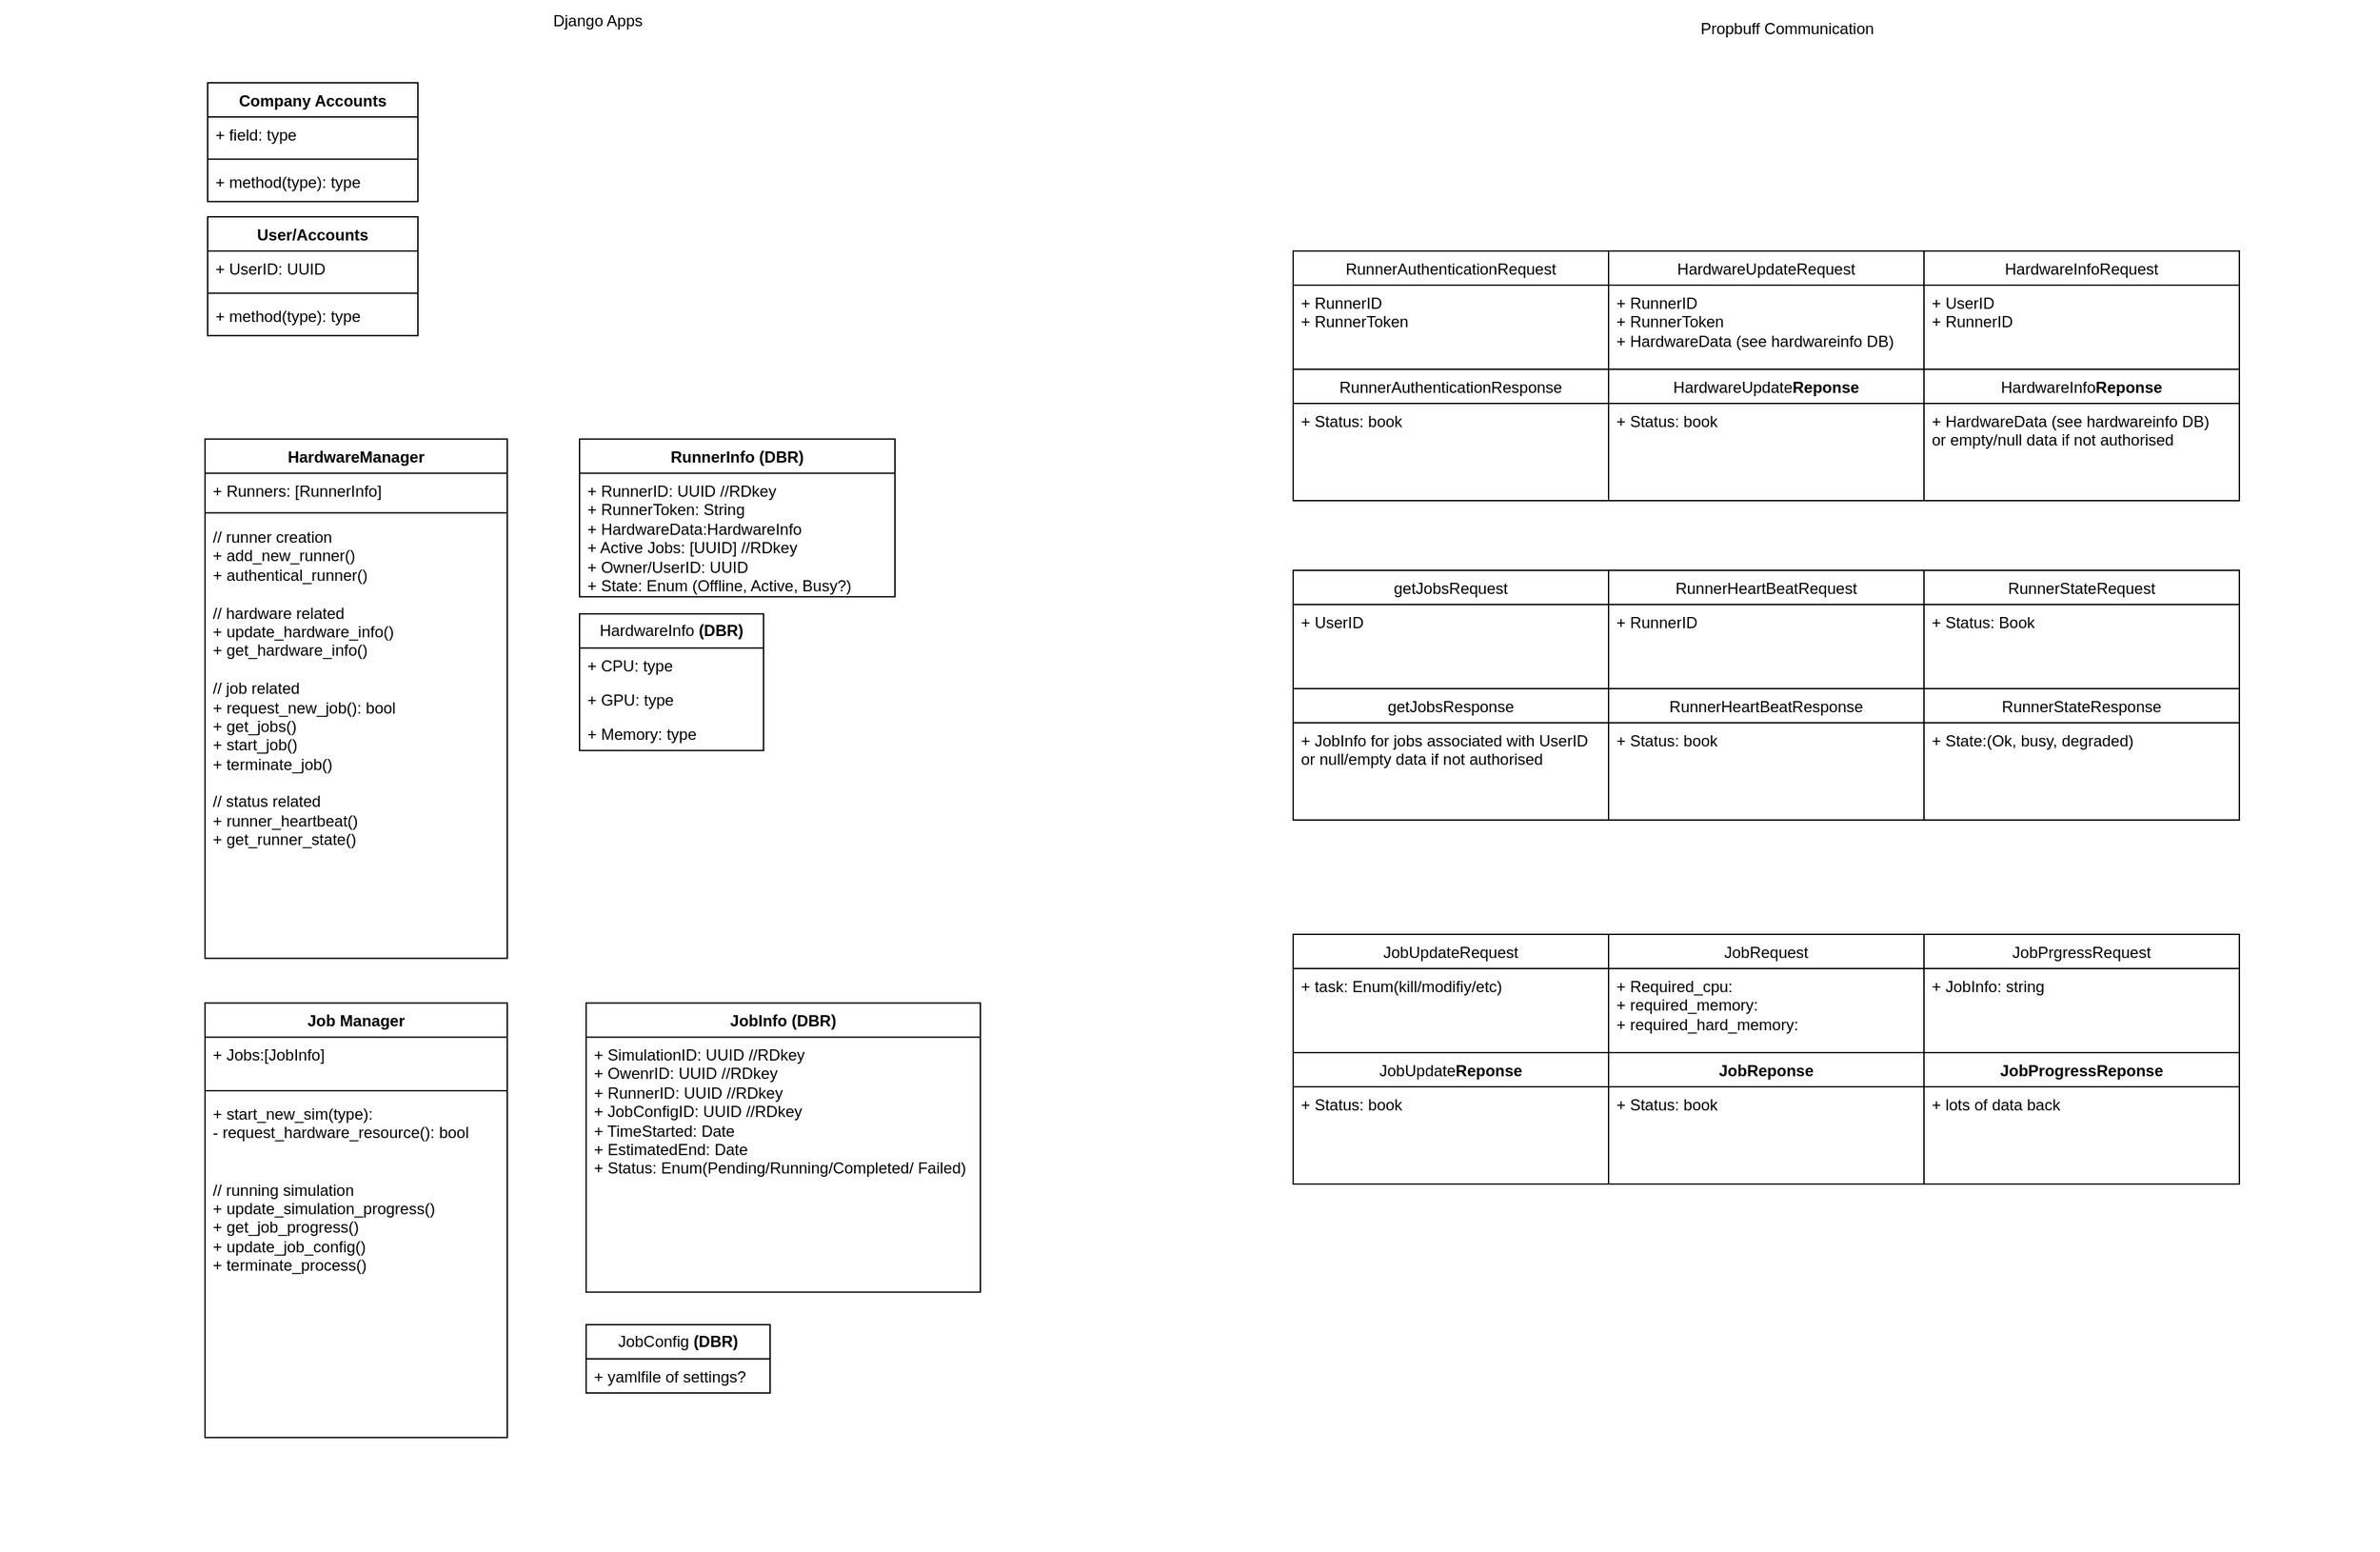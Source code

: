 <mxfile version="26.0.7">
  <diagram name="Page-1" id="OiLh1fH9trJi4Xa0TGHf">
    <mxGraphModel dx="2835" dy="1114" grid="0" gridSize="10" guides="1" tooltips="1" connect="1" arrows="1" fold="1" page="1" pageScale="1" pageWidth="827" pageHeight="1169" math="0" shadow="0">
      <root>
        <mxCell id="0" />
        <mxCell id="1" parent="0" />
        <mxCell id="_JZ0zT2SM8eoe97ycAOH-11" value="" style="group" vertex="1" connectable="0" parent="1">
          <mxGeometry x="-83" width="910" height="1180" as="geometry" />
        </mxCell>
        <mxCell id="_JZ0zT2SM8eoe97ycAOH-13" value="Django Apps" style="text;html=1;align=center;verticalAlign=middle;whiteSpace=wrap;rounded=0;" vertex="1" parent="_JZ0zT2SM8eoe97ycAOH-11">
          <mxGeometry x="355" width="200" height="32.182" as="geometry" />
        </mxCell>
        <mxCell id="-diZnIrNLLxqrGsPqr5u-38" value="User/Accounts" style="swimlane;fontStyle=1;align=center;verticalAlign=top;childLayout=stackLayout;horizontal=1;startSize=26;horizontalStack=0;resizeParent=1;resizeParentMax=0;resizeLast=0;collapsible=1;marginBottom=0;whiteSpace=wrap;html=1;" parent="_JZ0zT2SM8eoe97ycAOH-11" vertex="1">
          <mxGeometry x="158" y="164.997" width="160" height="90.364" as="geometry" />
        </mxCell>
        <mxCell id="-diZnIrNLLxqrGsPqr5u-39" value="+ UserID: UUID" style="text;strokeColor=none;fillColor=none;align=left;verticalAlign=top;spacingLeft=4;spacingRight=4;overflow=hidden;rotatable=0;points=[[0,0.5],[1,0.5]];portConstraint=eastwest;whiteSpace=wrap;html=1;" parent="-diZnIrNLLxqrGsPqr5u-38" vertex="1">
          <mxGeometry y="26" width="160" height="27.891" as="geometry" />
        </mxCell>
        <mxCell id="-diZnIrNLLxqrGsPqr5u-40" value="" style="line;strokeWidth=1;fillColor=none;align=left;verticalAlign=middle;spacingTop=-1;spacingLeft=3;spacingRight=3;rotatable=0;labelPosition=right;points=[];portConstraint=eastwest;strokeColor=inherit;" parent="-diZnIrNLLxqrGsPqr5u-38" vertex="1">
          <mxGeometry y="53.891" width="160" height="8.582" as="geometry" />
        </mxCell>
        <mxCell id="-diZnIrNLLxqrGsPqr5u-41" value="+ method(type): type" style="text;strokeColor=none;fillColor=none;align=left;verticalAlign=top;spacingLeft=4;spacingRight=4;overflow=hidden;rotatable=0;points=[[0,0.5],[1,0.5]];portConstraint=eastwest;whiteSpace=wrap;html=1;" parent="-diZnIrNLLxqrGsPqr5u-38" vertex="1">
          <mxGeometry y="62.473" width="160" height="27.891" as="geometry" />
        </mxCell>
        <mxCell id="-diZnIrNLLxqrGsPqr5u-42" value="Company Accounts" style="swimlane;fontStyle=1;align=center;verticalAlign=top;childLayout=stackLayout;horizontal=1;startSize=26;horizontalStack=0;resizeParent=1;resizeParentMax=0;resizeLast=0;collapsible=1;marginBottom=0;whiteSpace=wrap;html=1;" parent="_JZ0zT2SM8eoe97ycAOH-11" vertex="1">
          <mxGeometry x="158" y="63" width="160" height="90.364" as="geometry" />
        </mxCell>
        <mxCell id="-diZnIrNLLxqrGsPqr5u-43" value="+ field: type" style="text;strokeColor=none;fillColor=none;align=left;verticalAlign=top;spacingLeft=4;spacingRight=4;overflow=hidden;rotatable=0;points=[[0,0.5],[1,0.5]];portConstraint=eastwest;whiteSpace=wrap;html=1;" parent="-diZnIrNLLxqrGsPqr5u-42" vertex="1">
          <mxGeometry y="26" width="160" height="27.891" as="geometry" />
        </mxCell>
        <mxCell id="-diZnIrNLLxqrGsPqr5u-44" value="" style="line;strokeWidth=1;fillColor=none;align=left;verticalAlign=middle;spacingTop=-1;spacingLeft=3;spacingRight=3;rotatable=0;labelPosition=right;points=[];portConstraint=eastwest;strokeColor=inherit;" parent="-diZnIrNLLxqrGsPqr5u-42" vertex="1">
          <mxGeometry y="53.891" width="160" height="8.582" as="geometry" />
        </mxCell>
        <mxCell id="-diZnIrNLLxqrGsPqr5u-45" value="+ method(type): type" style="text;strokeColor=none;fillColor=none;align=left;verticalAlign=top;spacingLeft=4;spacingRight=4;overflow=hidden;rotatable=0;points=[[0,0.5],[1,0.5]];portConstraint=eastwest;whiteSpace=wrap;html=1;" parent="-diZnIrNLLxqrGsPqr5u-42" vertex="1">
          <mxGeometry y="62.473" width="160" height="27.891" as="geometry" />
        </mxCell>
        <mxCell id="-diZnIrNLLxqrGsPqr5u-56" value="Job Manager" style="swimlane;fontStyle=1;align=center;verticalAlign=top;childLayout=stackLayout;horizontal=1;startSize=26;horizontalStack=0;resizeParent=1;resizeParentMax=0;resizeLast=0;collapsible=1;marginBottom=0;whiteSpace=wrap;html=1;" parent="_JZ0zT2SM8eoe97ycAOH-11" vertex="1">
          <mxGeometry x="156" y="763.273" width="230" height="330.655" as="geometry" />
        </mxCell>
        <mxCell id="-diZnIrNLLxqrGsPqr5u-57" value="+ Jobs:[JobInfo]&lt;div&gt;&lt;div&gt;&lt;br&gt;&lt;/div&gt;&lt;/div&gt;" style="text;strokeColor=none;fillColor=none;align=left;verticalAlign=top;spacingLeft=4;spacingRight=4;overflow=hidden;rotatable=0;points=[[0,0.5],[1,0.5]];portConstraint=eastwest;whiteSpace=wrap;html=1;" parent="-diZnIrNLLxqrGsPqr5u-56" vertex="1">
          <mxGeometry y="26" width="230" height="36.473" as="geometry" />
        </mxCell>
        <mxCell id="-diZnIrNLLxqrGsPqr5u-58" value="" style="line;strokeWidth=1;fillColor=none;align=left;verticalAlign=middle;spacingTop=-1;spacingLeft=3;spacingRight=3;rotatable=0;labelPosition=right;points=[];portConstraint=eastwest;strokeColor=inherit;" parent="-diZnIrNLLxqrGsPqr5u-56" vertex="1">
          <mxGeometry y="62.473" width="230" height="8.582" as="geometry" />
        </mxCell>
        <mxCell id="-diZnIrNLLxqrGsPqr5u-59" value="+ start_new_sim(type):&amp;nbsp;&lt;div&gt;- request_hardware_resource(): bool&lt;br&gt;&lt;div&gt;&lt;br&gt;&lt;/div&gt;&lt;div&gt;&lt;br&gt;&lt;/div&gt;&lt;div&gt;// running simulation&lt;/div&gt;&lt;div&gt;+ update_simulation_progress()&lt;/div&gt;&lt;div&gt;+ get_job_progress()&lt;/div&gt;&lt;div&gt;&lt;span style=&quot;background-color: transparent; color: light-dark(rgb(0, 0, 0), rgb(255, 255, 255));&quot;&gt;+ update_job_config()&lt;/span&gt;&lt;/div&gt;&lt;div&gt;+ terminate_process()&lt;br&gt;&lt;/div&gt;&lt;/div&gt;" style="text;strokeColor=none;fillColor=none;align=left;verticalAlign=top;spacingLeft=4;spacingRight=4;overflow=hidden;rotatable=0;points=[[0,0.5],[1,0.5]];portConstraint=eastwest;whiteSpace=wrap;html=1;" parent="-diZnIrNLLxqrGsPqr5u-56" vertex="1">
          <mxGeometry y="71.055" width="230" height="259.6" as="geometry" />
        </mxCell>
        <mxCell id="-diZnIrNLLxqrGsPqr5u-60" value="HardwareManager" style="swimlane;fontStyle=1;align=center;verticalAlign=top;childLayout=stackLayout;horizontal=1;startSize=26;horizontalStack=0;resizeParent=1;resizeParentMax=0;resizeLast=0;collapsible=1;marginBottom=0;whiteSpace=wrap;html=1;" parent="_JZ0zT2SM8eoe97ycAOH-11" vertex="1">
          <mxGeometry x="156" y="334.182" width="230" height="395.018" as="geometry" />
        </mxCell>
        <mxCell id="-diZnIrNLLxqrGsPqr5u-61" value="&lt;div&gt;&lt;div&gt;+ Runners: [RunnerInfo]&amp;nbsp;&lt;/div&gt;&lt;/div&gt;" style="text;strokeColor=none;fillColor=none;align=left;verticalAlign=top;spacingLeft=4;spacingRight=4;overflow=hidden;rotatable=0;points=[[0,0.5],[1,0.5]];portConstraint=eastwest;whiteSpace=wrap;html=1;" parent="-diZnIrNLLxqrGsPqr5u-60" vertex="1">
          <mxGeometry y="26" width="230" height="25.745" as="geometry" />
        </mxCell>
        <mxCell id="-diZnIrNLLxqrGsPqr5u-62" value="" style="line;strokeWidth=1;fillColor=none;align=left;verticalAlign=middle;spacingTop=-1;spacingLeft=3;spacingRight=3;rotatable=0;labelPosition=right;points=[];portConstraint=eastwest;strokeColor=inherit;" parent="-diZnIrNLLxqrGsPqr5u-60" vertex="1">
          <mxGeometry y="51.745" width="230" height="8.582" as="geometry" />
        </mxCell>
        <mxCell id="-diZnIrNLLxqrGsPqr5u-63" value="&lt;div&gt;// runner creation&lt;/div&gt;&lt;div&gt;+ add_new_runner()&lt;/div&gt;+ authentical_runner()&lt;div&gt;&lt;br&gt;&lt;/div&gt;&lt;div&gt;// hardware related&lt;br&gt;&lt;div&gt;+ update_hardware_info()&lt;/div&gt;&lt;div&gt;+ get_hardware_info()&lt;/div&gt;&lt;div&gt;&lt;br&gt;&lt;/div&gt;&lt;div&gt;// job related&lt;/div&gt;&lt;div&gt;+ request_new_job(): bool&lt;/div&gt;&lt;div&gt;+ get_jobs()&lt;/div&gt;&lt;div&gt;+ start_job()&lt;/div&gt;&lt;div&gt;+ terminate_job()&lt;/div&gt;&lt;/div&gt;&lt;div&gt;&lt;br&gt;&lt;/div&gt;&lt;div&gt;// status related&lt;/div&gt;&lt;div&gt;+ runner_heartbeat()&lt;/div&gt;&lt;div&gt;+ get_runner_state()&amp;nbsp;&lt;/div&gt;" style="text;strokeColor=none;fillColor=none;align=left;verticalAlign=top;spacingLeft=4;spacingRight=4;overflow=hidden;rotatable=0;points=[[0,0.5],[1,0.5]];portConstraint=eastwest;whiteSpace=wrap;html=1;" parent="-diZnIrNLLxqrGsPqr5u-60" vertex="1">
          <mxGeometry y="60.327" width="230" height="334.691" as="geometry" />
        </mxCell>
        <mxCell id="-diZnIrNLLxqrGsPqr5u-17" value="JobInfo (DBR)" style="swimlane;fontStyle=1;align=center;verticalAlign=top;childLayout=stackLayout;horizontal=1;startSize=26;horizontalStack=0;resizeParent=1;resizeParentMax=0;resizeLast=0;collapsible=1;marginBottom=0;whiteSpace=wrap;html=1;" parent="_JZ0zT2SM8eoe97ycAOH-11" vertex="1">
          <mxGeometry x="446" y="763.27" width="300" height="220" as="geometry" />
        </mxCell>
        <mxCell id="-diZnIrNLLxqrGsPqr5u-18" value="+ SimulationID: UUID //RDkey&lt;div&gt;+ OwenrID: UUID //RDkey&lt;/div&gt;&lt;div&gt;+ RunnerID: UUID //RDkey&lt;/div&gt;&lt;div&gt;+ JobConfigID: UUID //RDkey&lt;/div&gt;&lt;div&gt;+ TimeStarted: Date&lt;br&gt;&lt;/div&gt;&lt;div&gt;+ EstimatedEnd: Date&lt;/div&gt;&lt;div&gt;+ Status: Enum(Pending/Running/Completed/ Failed)&lt;/div&gt;" style="text;strokeColor=none;fillColor=none;align=left;verticalAlign=top;spacingLeft=4;spacingRight=4;overflow=hidden;rotatable=0;points=[[0,0.5],[1,0.5]];portConstraint=eastwest;whiteSpace=wrap;html=1;" parent="-diZnIrNLLxqrGsPqr5u-17" vertex="1">
          <mxGeometry y="26" width="300" height="194" as="geometry" />
        </mxCell>
        <mxCell id="-diZnIrNLLxqrGsPqr5u-64" value="JobConfig&amp;nbsp;&lt;span style=&quot;font-weight: 700;&quot;&gt;(DBR)&lt;/span&gt;" style="swimlane;fontStyle=0;childLayout=stackLayout;horizontal=1;startSize=26;fillColor=none;horizontalStack=0;resizeParent=1;resizeParentMax=0;resizeLast=0;collapsible=1;marginBottom=0;whiteSpace=wrap;html=1;" parent="_JZ0zT2SM8eoe97ycAOH-11" vertex="1">
          <mxGeometry x="446" y="1008" width="140" height="52" as="geometry" />
        </mxCell>
        <mxCell id="-diZnIrNLLxqrGsPqr5u-65" value="+ yamlfile of settings?&lt;div&gt;&lt;br&gt;&lt;/div&gt;" style="text;strokeColor=none;fillColor=none;align=left;verticalAlign=top;spacingLeft=4;spacingRight=4;overflow=hidden;rotatable=0;points=[[0,0.5],[1,0.5]];portConstraint=eastwest;whiteSpace=wrap;html=1;" parent="-diZnIrNLLxqrGsPqr5u-64" vertex="1">
          <mxGeometry y="26" width="140" height="26" as="geometry" />
        </mxCell>
        <mxCell id="-diZnIrNLLxqrGsPqr5u-13" value="RunnerInfo (DBR)" style="swimlane;fontStyle=1;align=center;verticalAlign=top;childLayout=stackLayout;horizontal=1;startSize=26;horizontalStack=0;resizeParent=1;resizeParentMax=0;resizeLast=0;collapsible=1;marginBottom=0;whiteSpace=wrap;html=1;" parent="_JZ0zT2SM8eoe97ycAOH-11" vertex="1">
          <mxGeometry x="441" y="334.18" width="240" height="120" as="geometry" />
        </mxCell>
        <mxCell id="-diZnIrNLLxqrGsPqr5u-14" value="+ RunnerID: UUID //RDkey&lt;div&gt;+ RunnerToken: String&lt;/div&gt;&lt;div&gt;+ HardwareData:HardwareInfo&lt;/div&gt;&lt;div&gt;+ Active Jobs: [&lt;span style=&quot;background-color: transparent; color: light-dark(rgb(0, 0, 0), rgb(255, 255, 255));&quot;&gt;UUID] //RDkey&lt;/span&gt;&lt;/div&gt;&lt;div&gt;+ Owner/UserID: UUID&lt;/div&gt;&lt;div&gt;+ State: Enum (Offline, Active, Busy?)&lt;br&gt;&lt;div&gt;&lt;br&gt;&lt;/div&gt;&lt;/div&gt;" style="text;strokeColor=none;fillColor=none;align=left;verticalAlign=top;spacingLeft=4;spacingRight=4;overflow=hidden;rotatable=0;points=[[0,0.5],[1,0.5]];portConstraint=eastwest;whiteSpace=wrap;html=1;" parent="-diZnIrNLLxqrGsPqr5u-13" vertex="1">
          <mxGeometry y="26" width="240" height="94" as="geometry" />
        </mxCell>
        <mxCell id="-diZnIrNLLxqrGsPqr5u-50" value="HardwareInfo&amp;nbsp;&lt;span style=&quot;font-weight: 700;&quot;&gt;(DBR)&lt;/span&gt;" style="swimlane;fontStyle=0;childLayout=stackLayout;horizontal=1;startSize=26;fillColor=none;horizontalStack=0;resizeParent=1;resizeParentMax=0;resizeLast=0;collapsible=1;marginBottom=0;whiteSpace=wrap;html=1;" parent="_JZ0zT2SM8eoe97ycAOH-11" vertex="1">
          <mxGeometry x="441" y="467.18" width="140" height="104" as="geometry" />
        </mxCell>
        <mxCell id="-diZnIrNLLxqrGsPqr5u-51" value="+ CPU: type" style="text;strokeColor=none;fillColor=none;align=left;verticalAlign=top;spacingLeft=4;spacingRight=4;overflow=hidden;rotatable=0;points=[[0,0.5],[1,0.5]];portConstraint=eastwest;whiteSpace=wrap;html=1;" parent="-diZnIrNLLxqrGsPqr5u-50" vertex="1">
          <mxGeometry y="26" width="140" height="26" as="geometry" />
        </mxCell>
        <mxCell id="-diZnIrNLLxqrGsPqr5u-52" value="+ GPU: type" style="text;strokeColor=none;fillColor=none;align=left;verticalAlign=top;spacingLeft=4;spacingRight=4;overflow=hidden;rotatable=0;points=[[0,0.5],[1,0.5]];portConstraint=eastwest;whiteSpace=wrap;html=1;" parent="-diZnIrNLLxqrGsPqr5u-50" vertex="1">
          <mxGeometry y="52" width="140" height="26" as="geometry" />
        </mxCell>
        <mxCell id="-diZnIrNLLxqrGsPqr5u-53" value="+ Memory: type" style="text;strokeColor=none;fillColor=none;align=left;verticalAlign=top;spacingLeft=4;spacingRight=4;overflow=hidden;rotatable=0;points=[[0,0.5],[1,0.5]];portConstraint=eastwest;whiteSpace=wrap;html=1;" parent="-diZnIrNLLxqrGsPqr5u-50" vertex="1">
          <mxGeometry y="78" width="140" height="26" as="geometry" />
        </mxCell>
        <mxCell id="_JZ0zT2SM8eoe97ycAOH-10" value="" style="group" vertex="1" connectable="0" parent="1">
          <mxGeometry x="827" width="900" height="1110" as="geometry" />
        </mxCell>
        <mxCell id="_JZ0zT2SM8eoe97ycAOH-9" value="Propbuff Communication" style="text;html=1;align=center;verticalAlign=middle;whiteSpace=wrap;rounded=0;" vertex="1" parent="_JZ0zT2SM8eoe97ycAOH-10">
          <mxGeometry x="250" width="400" height="43.247" as="geometry" />
        </mxCell>
        <mxCell id="-diZnIrNLLxqrGsPqr5u-68" value="JobRequest" style="swimlane;fontStyle=0;align=center;verticalAlign=top;childLayout=stackLayout;horizontal=1;startSize=26;horizontalStack=0;resizeParent=1;resizeParentMax=0;resizeLast=0;collapsible=1;marginBottom=0;whiteSpace=wrap;html=1;" parent="_JZ0zT2SM8eoe97ycAOH-10" vertex="1">
          <mxGeometry x="314" y="711" width="240" height="90" as="geometry" />
        </mxCell>
        <mxCell id="-diZnIrNLLxqrGsPqr5u-69" value="+ Required_cpu:&lt;div&gt;+ required_memory:&lt;/div&gt;&lt;div&gt;+ required_hard_memory:&lt;/div&gt;&lt;div&gt;&lt;br&gt;&lt;/div&gt;" style="text;strokeColor=none;fillColor=none;align=left;verticalAlign=top;spacingLeft=4;spacingRight=4;overflow=hidden;rotatable=0;points=[[0,0.5],[1,0.5]];portConstraint=eastwest;whiteSpace=wrap;html=1;" parent="-diZnIrNLLxqrGsPqr5u-68" vertex="1">
          <mxGeometry y="26" width="240" height="64" as="geometry" />
        </mxCell>
        <mxCell id="-diZnIrNLLxqrGsPqr5u-70" value="JobReponse" style="swimlane;fontStyle=1;align=center;verticalAlign=top;childLayout=stackLayout;horizontal=1;startSize=26;horizontalStack=0;resizeParent=1;resizeParentMax=0;resizeLast=0;collapsible=1;marginBottom=0;whiteSpace=wrap;html=1;" parent="_JZ0zT2SM8eoe97ycAOH-10" vertex="1">
          <mxGeometry x="314" y="801" width="240" height="100" as="geometry" />
        </mxCell>
        <mxCell id="-diZnIrNLLxqrGsPqr5u-71" value="+ Status: book" style="text;strokeColor=none;fillColor=none;align=left;verticalAlign=top;spacingLeft=4;spacingRight=4;overflow=hidden;rotatable=0;points=[[0,0.5],[1,0.5]];portConstraint=eastwest;whiteSpace=wrap;html=1;" parent="-diZnIrNLLxqrGsPqr5u-70" vertex="1">
          <mxGeometry y="26" width="240" height="74" as="geometry" />
        </mxCell>
        <mxCell id="-diZnIrNLLxqrGsPqr5u-72" value="JobUpdateRequest" style="swimlane;fontStyle=0;align=center;verticalAlign=top;childLayout=stackLayout;horizontal=1;startSize=26;horizontalStack=0;resizeParent=1;resizeParentMax=0;resizeLast=0;collapsible=1;marginBottom=0;whiteSpace=wrap;html=1;" parent="_JZ0zT2SM8eoe97ycAOH-10" vertex="1">
          <mxGeometry x="74" y="711" width="240" height="190" as="geometry" />
        </mxCell>
        <mxCell id="-diZnIrNLLxqrGsPqr5u-73" value="+ task: Enum(kill/modifiy/etc)&lt;div&gt;&lt;br&gt;&lt;/div&gt;" style="text;strokeColor=none;fillColor=none;align=left;verticalAlign=top;spacingLeft=4;spacingRight=4;overflow=hidden;rotatable=0;points=[[0,0.5],[1,0.5]];portConstraint=eastwest;whiteSpace=wrap;html=1;" parent="-diZnIrNLLxqrGsPqr5u-72" vertex="1">
          <mxGeometry y="26" width="240" height="64" as="geometry" />
        </mxCell>
        <mxCell id="-diZnIrNLLxqrGsPqr5u-74" value="&lt;span style=&quot;font-weight: 400;&quot;&gt;JobUpdate&lt;/span&gt;Reponse" style="swimlane;fontStyle=1;align=center;verticalAlign=top;childLayout=stackLayout;horizontal=1;startSize=26;horizontalStack=0;resizeParent=1;resizeParentMax=0;resizeLast=0;collapsible=1;marginBottom=0;whiteSpace=wrap;html=1;" parent="-diZnIrNLLxqrGsPqr5u-72" vertex="1">
          <mxGeometry y="90" width="240" height="100" as="geometry" />
        </mxCell>
        <mxCell id="-diZnIrNLLxqrGsPqr5u-75" value="+ Status: book" style="text;strokeColor=none;fillColor=none;align=left;verticalAlign=top;spacingLeft=4;spacingRight=4;overflow=hidden;rotatable=0;points=[[0,0.5],[1,0.5]];portConstraint=eastwest;whiteSpace=wrap;html=1;" parent="-diZnIrNLLxqrGsPqr5u-74" vertex="1">
          <mxGeometry y="26" width="240" height="74" as="geometry" />
        </mxCell>
        <mxCell id="-diZnIrNLLxqrGsPqr5u-77" value="JobPrgressRequest" style="swimlane;fontStyle=0;align=center;verticalAlign=top;childLayout=stackLayout;horizontal=1;startSize=26;horizontalStack=0;resizeParent=1;resizeParentMax=0;resizeLast=0;collapsible=1;marginBottom=0;whiteSpace=wrap;html=1;" parent="_JZ0zT2SM8eoe97ycAOH-10" vertex="1">
          <mxGeometry x="554" y="711" width="240" height="90" as="geometry" />
        </mxCell>
        <mxCell id="-diZnIrNLLxqrGsPqr5u-78" value="+ JobInfo: string&lt;div&gt;&lt;br&gt;&lt;/div&gt;" style="text;strokeColor=none;fillColor=none;align=left;verticalAlign=top;spacingLeft=4;spacingRight=4;overflow=hidden;rotatable=0;points=[[0,0.5],[1,0.5]];portConstraint=eastwest;whiteSpace=wrap;html=1;" parent="-diZnIrNLLxqrGsPqr5u-77" vertex="1">
          <mxGeometry y="26" width="240" height="64" as="geometry" />
        </mxCell>
        <mxCell id="-diZnIrNLLxqrGsPqr5u-79" value="JobProgressReponse" style="swimlane;fontStyle=1;align=center;verticalAlign=top;childLayout=stackLayout;horizontal=1;startSize=26;horizontalStack=0;resizeParent=1;resizeParentMax=0;resizeLast=0;collapsible=1;marginBottom=0;whiteSpace=wrap;html=1;" parent="_JZ0zT2SM8eoe97ycAOH-10" vertex="1">
          <mxGeometry x="554" y="801" width="240" height="100" as="geometry" />
        </mxCell>
        <mxCell id="-diZnIrNLLxqrGsPqr5u-80" value="+ lots of data back" style="text;strokeColor=none;fillColor=none;align=left;verticalAlign=top;spacingLeft=4;spacingRight=4;overflow=hidden;rotatable=0;points=[[0,0.5],[1,0.5]];portConstraint=eastwest;whiteSpace=wrap;html=1;" parent="-diZnIrNLLxqrGsPqr5u-79" vertex="1">
          <mxGeometry y="26" width="240" height="74" as="geometry" />
        </mxCell>
        <mxCell id="_JZ0zT2SM8eoe97ycAOH-14" value="HardwareUpdateRequest" style="swimlane;fontStyle=0;align=center;verticalAlign=top;childLayout=stackLayout;horizontal=1;startSize=26;horizontalStack=0;resizeParent=1;resizeParentMax=0;resizeLast=0;collapsible=1;marginBottom=0;whiteSpace=wrap;html=1;" vertex="1" parent="_JZ0zT2SM8eoe97ycAOH-10">
          <mxGeometry x="314" y="191" width="240" height="90" as="geometry" />
        </mxCell>
        <mxCell id="_JZ0zT2SM8eoe97ycAOH-15" value="&lt;div&gt;+&amp;nbsp;&lt;span style=&quot;background-color: transparent; color: light-dark(rgb(0, 0, 0), rgb(255, 255, 255));&quot;&gt;RunnerID&lt;/span&gt;&lt;/div&gt;&lt;div&gt;&lt;span style=&quot;background-color: transparent; color: light-dark(rgb(0, 0, 0), rgb(255, 255, 255));&quot;&gt;+&amp;nbsp;&lt;/span&gt;&lt;span style=&quot;background-color: transparent; color: light-dark(rgb(0, 0, 0), rgb(255, 255, 255));&quot;&gt;RunnerToken&lt;/span&gt;&lt;/div&gt;&lt;div&gt;+ HardwareData (see hardwareinfo DB)&lt;/div&gt;" style="text;strokeColor=none;fillColor=none;align=left;verticalAlign=top;spacingLeft=4;spacingRight=4;overflow=hidden;rotatable=0;points=[[0,0.5],[1,0.5]];portConstraint=eastwest;whiteSpace=wrap;html=1;" vertex="1" parent="_JZ0zT2SM8eoe97ycAOH-14">
          <mxGeometry y="26" width="240" height="64" as="geometry" />
        </mxCell>
        <mxCell id="_JZ0zT2SM8eoe97ycAOH-16" value="&lt;span style=&quot;font-weight: 400;&quot;&gt;HardwareUpdate&lt;/span&gt;Reponse" style="swimlane;fontStyle=1;align=center;verticalAlign=top;childLayout=stackLayout;horizontal=1;startSize=26;horizontalStack=0;resizeParent=1;resizeParentMax=0;resizeLast=0;collapsible=1;marginBottom=0;whiteSpace=wrap;html=1;" vertex="1" parent="_JZ0zT2SM8eoe97ycAOH-10">
          <mxGeometry x="314" y="281" width="240" height="100" as="geometry" />
        </mxCell>
        <mxCell id="_JZ0zT2SM8eoe97ycAOH-17" value="+ Status: book" style="text;strokeColor=none;fillColor=none;align=left;verticalAlign=top;spacingLeft=4;spacingRight=4;overflow=hidden;rotatable=0;points=[[0,0.5],[1,0.5]];portConstraint=eastwest;whiteSpace=wrap;html=1;" vertex="1" parent="_JZ0zT2SM8eoe97ycAOH-16">
          <mxGeometry y="26" width="240" height="74" as="geometry" />
        </mxCell>
        <mxCell id="_JZ0zT2SM8eoe97ycAOH-18" value="RunnerAuthenticationRequest" style="swimlane;fontStyle=0;align=center;verticalAlign=top;childLayout=stackLayout;horizontal=1;startSize=26;horizontalStack=0;resizeParent=1;resizeParentMax=0;resizeLast=0;collapsible=1;marginBottom=0;whiteSpace=wrap;html=1;" vertex="1" parent="_JZ0zT2SM8eoe97ycAOH-10">
          <mxGeometry x="74" y="191" width="240" height="190" as="geometry" />
        </mxCell>
        <mxCell id="_JZ0zT2SM8eoe97ycAOH-19" value="+ RunnerID&lt;div&gt;+ RunnerToken&lt;br&gt;&lt;div&gt;&lt;br&gt;&lt;/div&gt;&lt;/div&gt;" style="text;strokeColor=none;fillColor=none;align=left;verticalAlign=top;spacingLeft=4;spacingRight=4;overflow=hidden;rotatable=0;points=[[0,0.5],[1,0.5]];portConstraint=eastwest;whiteSpace=wrap;html=1;" vertex="1" parent="_JZ0zT2SM8eoe97ycAOH-18">
          <mxGeometry y="26" width="240" height="64" as="geometry" />
        </mxCell>
        <mxCell id="_JZ0zT2SM8eoe97ycAOH-20" value="&lt;span style=&quot;font-weight: 400;&quot;&gt;RunnerAuthenticationResponse&lt;/span&gt;" style="swimlane;fontStyle=1;align=center;verticalAlign=top;childLayout=stackLayout;horizontal=1;startSize=26;horizontalStack=0;resizeParent=1;resizeParentMax=0;resizeLast=0;collapsible=1;marginBottom=0;whiteSpace=wrap;html=1;" vertex="1" parent="_JZ0zT2SM8eoe97ycAOH-18">
          <mxGeometry y="90" width="240" height="100" as="geometry" />
        </mxCell>
        <mxCell id="_JZ0zT2SM8eoe97ycAOH-21" value="+ Status: book" style="text;strokeColor=none;fillColor=none;align=left;verticalAlign=top;spacingLeft=4;spacingRight=4;overflow=hidden;rotatable=0;points=[[0,0.5],[1,0.5]];portConstraint=eastwest;whiteSpace=wrap;html=1;" vertex="1" parent="_JZ0zT2SM8eoe97ycAOH-20">
          <mxGeometry y="26" width="240" height="74" as="geometry" />
        </mxCell>
        <mxCell id="_JZ0zT2SM8eoe97ycAOH-22" value="HardwareInfoRequest" style="swimlane;fontStyle=0;align=center;verticalAlign=top;childLayout=stackLayout;horizontal=1;startSize=26;horizontalStack=0;resizeParent=1;resizeParentMax=0;resizeLast=0;collapsible=1;marginBottom=0;whiteSpace=wrap;html=1;" vertex="1" parent="_JZ0zT2SM8eoe97ycAOH-10">
          <mxGeometry x="554" y="191" width="240" height="90" as="geometry" />
        </mxCell>
        <mxCell id="_JZ0zT2SM8eoe97ycAOH-23" value="+ UserID&lt;div&gt;+ RunnerID&lt;br&gt;&lt;div&gt;&lt;br&gt;&lt;/div&gt;&lt;/div&gt;" style="text;strokeColor=none;fillColor=none;align=left;verticalAlign=top;spacingLeft=4;spacingRight=4;overflow=hidden;rotatable=0;points=[[0,0.5],[1,0.5]];portConstraint=eastwest;whiteSpace=wrap;html=1;" vertex="1" parent="_JZ0zT2SM8eoe97ycAOH-22">
          <mxGeometry y="26" width="240" height="64" as="geometry" />
        </mxCell>
        <mxCell id="_JZ0zT2SM8eoe97ycAOH-24" value="&lt;span style=&quot;font-weight: 400;&quot;&gt;HardwareInfo&lt;/span&gt;Reponse" style="swimlane;fontStyle=1;align=center;verticalAlign=top;childLayout=stackLayout;horizontal=1;startSize=26;horizontalStack=0;resizeParent=1;resizeParentMax=0;resizeLast=0;collapsible=1;marginBottom=0;whiteSpace=wrap;html=1;" vertex="1" parent="_JZ0zT2SM8eoe97ycAOH-10">
          <mxGeometry x="554" y="281" width="240" height="100" as="geometry" />
        </mxCell>
        <mxCell id="_JZ0zT2SM8eoe97ycAOH-25" value="+ HardwareData (see hardwareinfo DB)&amp;nbsp;&lt;br&gt;or empty/null data if not authorised" style="text;strokeColor=none;fillColor=none;align=left;verticalAlign=top;spacingLeft=4;spacingRight=4;overflow=hidden;rotatable=0;points=[[0,0.5],[1,0.5]];portConstraint=eastwest;whiteSpace=wrap;html=1;" vertex="1" parent="_JZ0zT2SM8eoe97ycAOH-24">
          <mxGeometry y="26" width="240" height="74" as="geometry" />
        </mxCell>
        <mxCell id="_JZ0zT2SM8eoe97ycAOH-35" value="RunnerHeartBeatRequest" style="swimlane;fontStyle=0;align=center;verticalAlign=top;childLayout=stackLayout;horizontal=1;startSize=26;horizontalStack=0;resizeParent=1;resizeParentMax=0;resizeLast=0;collapsible=1;marginBottom=0;whiteSpace=wrap;html=1;" vertex="1" parent="_JZ0zT2SM8eoe97ycAOH-10">
          <mxGeometry x="314" y="434" width="240" height="90" as="geometry" />
        </mxCell>
        <mxCell id="_JZ0zT2SM8eoe97ycAOH-36" value="+ RunnerID&lt;div&gt;&lt;div&gt;&lt;div&gt;&lt;br&gt;&lt;/div&gt;&lt;/div&gt;&lt;/div&gt;" style="text;strokeColor=none;fillColor=none;align=left;verticalAlign=top;spacingLeft=4;spacingRight=4;overflow=hidden;rotatable=0;points=[[0,0.5],[1,0.5]];portConstraint=eastwest;whiteSpace=wrap;html=1;" vertex="1" parent="_JZ0zT2SM8eoe97ycAOH-35">
          <mxGeometry y="26" width="240" height="64" as="geometry" />
        </mxCell>
        <mxCell id="_JZ0zT2SM8eoe97ycAOH-37" value="&lt;span style=&quot;font-weight: 400;&quot;&gt;RunnerHeartBeatResponse&lt;/span&gt;" style="swimlane;fontStyle=1;align=center;verticalAlign=top;childLayout=stackLayout;horizontal=1;startSize=26;horizontalStack=0;resizeParent=1;resizeParentMax=0;resizeLast=0;collapsible=1;marginBottom=0;whiteSpace=wrap;html=1;" vertex="1" parent="_JZ0zT2SM8eoe97ycAOH-10">
          <mxGeometry x="314" y="524" width="240" height="100" as="geometry" />
        </mxCell>
        <mxCell id="_JZ0zT2SM8eoe97ycAOH-38" value="+ Status: book" style="text;strokeColor=none;fillColor=none;align=left;verticalAlign=top;spacingLeft=4;spacingRight=4;overflow=hidden;rotatable=0;points=[[0,0.5],[1,0.5]];portConstraint=eastwest;whiteSpace=wrap;html=1;" vertex="1" parent="_JZ0zT2SM8eoe97ycAOH-37">
          <mxGeometry y="26" width="240" height="74" as="geometry" />
        </mxCell>
        <mxCell id="_JZ0zT2SM8eoe97ycAOH-40" value="RunnerStateRequest" style="swimlane;fontStyle=0;align=center;verticalAlign=top;childLayout=stackLayout;horizontal=1;startSize=26;horizontalStack=0;resizeParent=1;resizeParentMax=0;resizeLast=0;collapsible=1;marginBottom=0;whiteSpace=wrap;html=1;" vertex="1" parent="_JZ0zT2SM8eoe97ycAOH-10">
          <mxGeometry x="554" y="434" width="240" height="90" as="geometry" />
        </mxCell>
        <mxCell id="_JZ0zT2SM8eoe97ycAOH-41" value="+ Status: Book&lt;div&gt;&lt;div&gt;&lt;div&gt;&lt;br&gt;&lt;/div&gt;&lt;/div&gt;&lt;/div&gt;" style="text;strokeColor=none;fillColor=none;align=left;verticalAlign=top;spacingLeft=4;spacingRight=4;overflow=hidden;rotatable=0;points=[[0,0.5],[1,0.5]];portConstraint=eastwest;whiteSpace=wrap;html=1;" vertex="1" parent="_JZ0zT2SM8eoe97ycAOH-40">
          <mxGeometry y="26" width="240" height="64" as="geometry" />
        </mxCell>
        <mxCell id="_JZ0zT2SM8eoe97ycAOH-42" value="&lt;span style=&quot;font-weight: 400;&quot;&gt;RunnerState&lt;/span&gt;&lt;span style=&quot;font-weight: 400;&quot;&gt;Response&lt;/span&gt;" style="swimlane;fontStyle=1;align=center;verticalAlign=top;childLayout=stackLayout;horizontal=1;startSize=26;horizontalStack=0;resizeParent=1;resizeParentMax=0;resizeLast=0;collapsible=1;marginBottom=0;whiteSpace=wrap;html=1;" vertex="1" parent="_JZ0zT2SM8eoe97ycAOH-10">
          <mxGeometry x="554" y="524" width="240" height="100" as="geometry" />
        </mxCell>
        <mxCell id="_JZ0zT2SM8eoe97ycAOH-43" value="+ State:(Ok, busy, degraded)" style="text;strokeColor=none;fillColor=none;align=left;verticalAlign=top;spacingLeft=4;spacingRight=4;overflow=hidden;rotatable=0;points=[[0,0.5],[1,0.5]];portConstraint=eastwest;whiteSpace=wrap;html=1;" vertex="1" parent="_JZ0zT2SM8eoe97ycAOH-42">
          <mxGeometry y="26" width="240" height="74" as="geometry" />
        </mxCell>
        <mxCell id="_JZ0zT2SM8eoe97ycAOH-26" value="getJobsRequest" style="swimlane;fontStyle=0;align=center;verticalAlign=top;childLayout=stackLayout;horizontal=1;startSize=26;horizontalStack=0;resizeParent=1;resizeParentMax=0;resizeLast=0;collapsible=1;marginBottom=0;whiteSpace=wrap;html=1;" vertex="1" parent="_JZ0zT2SM8eoe97ycAOH-10">
          <mxGeometry x="74" y="434" width="240" height="90" as="geometry" />
        </mxCell>
        <mxCell id="_JZ0zT2SM8eoe97ycAOH-27" value="+ UserID&lt;div&gt;&lt;div&gt;&lt;br&gt;&lt;/div&gt;&lt;/div&gt;" style="text;strokeColor=none;fillColor=none;align=left;verticalAlign=top;spacingLeft=4;spacingRight=4;overflow=hidden;rotatable=0;points=[[0,0.5],[1,0.5]];portConstraint=eastwest;whiteSpace=wrap;html=1;" vertex="1" parent="_JZ0zT2SM8eoe97ycAOH-26">
          <mxGeometry y="26" width="240" height="64" as="geometry" />
        </mxCell>
        <mxCell id="_JZ0zT2SM8eoe97ycAOH-28" value="&lt;span style=&quot;font-weight: 400;&quot;&gt;getJobsResponse&lt;/span&gt;" style="swimlane;fontStyle=1;align=center;verticalAlign=top;childLayout=stackLayout;horizontal=1;startSize=26;horizontalStack=0;resizeParent=1;resizeParentMax=0;resizeLast=0;collapsible=1;marginBottom=0;whiteSpace=wrap;html=1;" vertex="1" parent="_JZ0zT2SM8eoe97ycAOH-10">
          <mxGeometry x="74" y="524" width="240" height="100" as="geometry" />
        </mxCell>
        <mxCell id="_JZ0zT2SM8eoe97ycAOH-29" value="+ JobInfo for jobs associated with UserID&amp;nbsp;&lt;div&gt;or null/empty data if not authorised&amp;nbsp;&lt;/div&gt;" style="text;strokeColor=none;fillColor=none;align=left;verticalAlign=top;spacingLeft=4;spacingRight=4;overflow=hidden;rotatable=0;points=[[0,0.5],[1,0.5]];portConstraint=eastwest;whiteSpace=wrap;html=1;" vertex="1" parent="_JZ0zT2SM8eoe97ycAOH-28">
          <mxGeometry y="26" width="240" height="74" as="geometry" />
        </mxCell>
      </root>
    </mxGraphModel>
  </diagram>
</mxfile>
